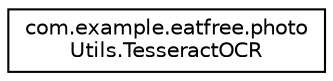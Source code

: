 digraph "Graphe hiérarchique des classes"
{
 // LATEX_PDF_SIZE
  edge [fontname="Helvetica",fontsize="10",labelfontname="Helvetica",labelfontsize="10"];
  node [fontname="Helvetica",fontsize="10",shape=record];
  rankdir="LR";
  Node0 [label="com.example.eatfree.photo\lUtils.TesseractOCR",height=0.2,width=0.4,color="black", fillcolor="white", style="filled",URL="$classcom_1_1example_1_1eatfree_1_1photo_utils_1_1_tesseract_o_c_r.html",tooltip=" "];
}
